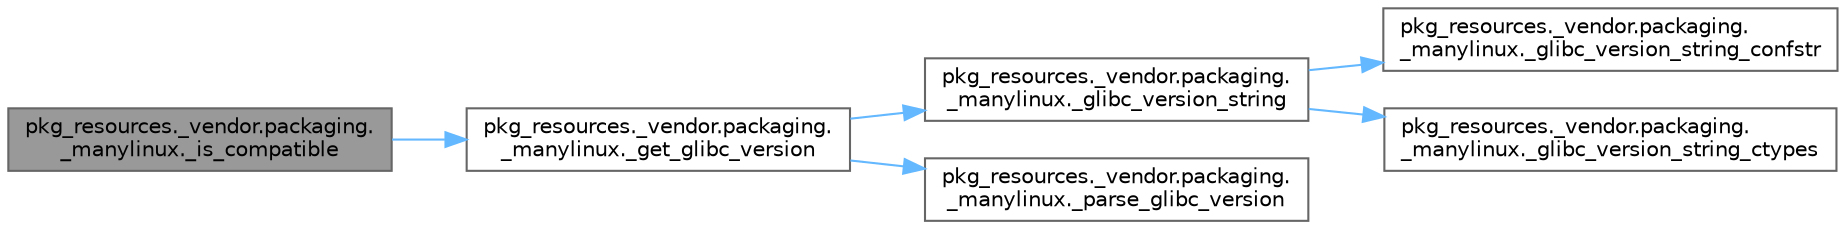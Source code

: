 digraph "pkg_resources._vendor.packaging._manylinux._is_compatible"
{
 // LATEX_PDF_SIZE
  bgcolor="transparent";
  edge [fontname=Helvetica,fontsize=10,labelfontname=Helvetica,labelfontsize=10];
  node [fontname=Helvetica,fontsize=10,shape=box,height=0.2,width=0.4];
  rankdir="LR";
  Node1 [id="Node000001",label="pkg_resources._vendor.packaging.\l_manylinux._is_compatible",height=0.2,width=0.4,color="gray40", fillcolor="grey60", style="filled", fontcolor="black",tooltip=" "];
  Node1 -> Node2 [id="edge1_Node000001_Node000002",color="steelblue1",style="solid",tooltip=" "];
  Node2 [id="Node000002",label="pkg_resources._vendor.packaging.\l_manylinux._get_glibc_version",height=0.2,width=0.4,color="grey40", fillcolor="white", style="filled",URL="$namespacepkg__resources_1_1__vendor_1_1packaging_1_1__manylinux.html#a0ef82b4ebd0393f0181bdf9fb78d2d80",tooltip=" "];
  Node2 -> Node3 [id="edge2_Node000002_Node000003",color="steelblue1",style="solid",tooltip=" "];
  Node3 [id="Node000003",label="pkg_resources._vendor.packaging.\l_manylinux._glibc_version_string",height=0.2,width=0.4,color="grey40", fillcolor="white", style="filled",URL="$namespacepkg__resources_1_1__vendor_1_1packaging_1_1__manylinux.html#a90ba7521a96638c9db1db94804a980c7",tooltip=" "];
  Node3 -> Node4 [id="edge3_Node000003_Node000004",color="steelblue1",style="solid",tooltip=" "];
  Node4 [id="Node000004",label="pkg_resources._vendor.packaging.\l_manylinux._glibc_version_string_confstr",height=0.2,width=0.4,color="grey40", fillcolor="white", style="filled",URL="$namespacepkg__resources_1_1__vendor_1_1packaging_1_1__manylinux.html#a15a6f56f5c20e56b8dd8a9bff9ed8b13",tooltip=" "];
  Node3 -> Node5 [id="edge4_Node000003_Node000005",color="steelblue1",style="solid",tooltip=" "];
  Node5 [id="Node000005",label="pkg_resources._vendor.packaging.\l_manylinux._glibc_version_string_ctypes",height=0.2,width=0.4,color="grey40", fillcolor="white", style="filled",URL="$namespacepkg__resources_1_1__vendor_1_1packaging_1_1__manylinux.html#ac29b6a89ee44899a56944f42537f6d7c",tooltip=" "];
  Node2 -> Node6 [id="edge5_Node000002_Node000006",color="steelblue1",style="solid",tooltip=" "];
  Node6 [id="Node000006",label="pkg_resources._vendor.packaging.\l_manylinux._parse_glibc_version",height=0.2,width=0.4,color="grey40", fillcolor="white", style="filled",URL="$namespacepkg__resources_1_1__vendor_1_1packaging_1_1__manylinux.html#afdb21c9c6fa63142753273cdc5f20019",tooltip=" "];
}
